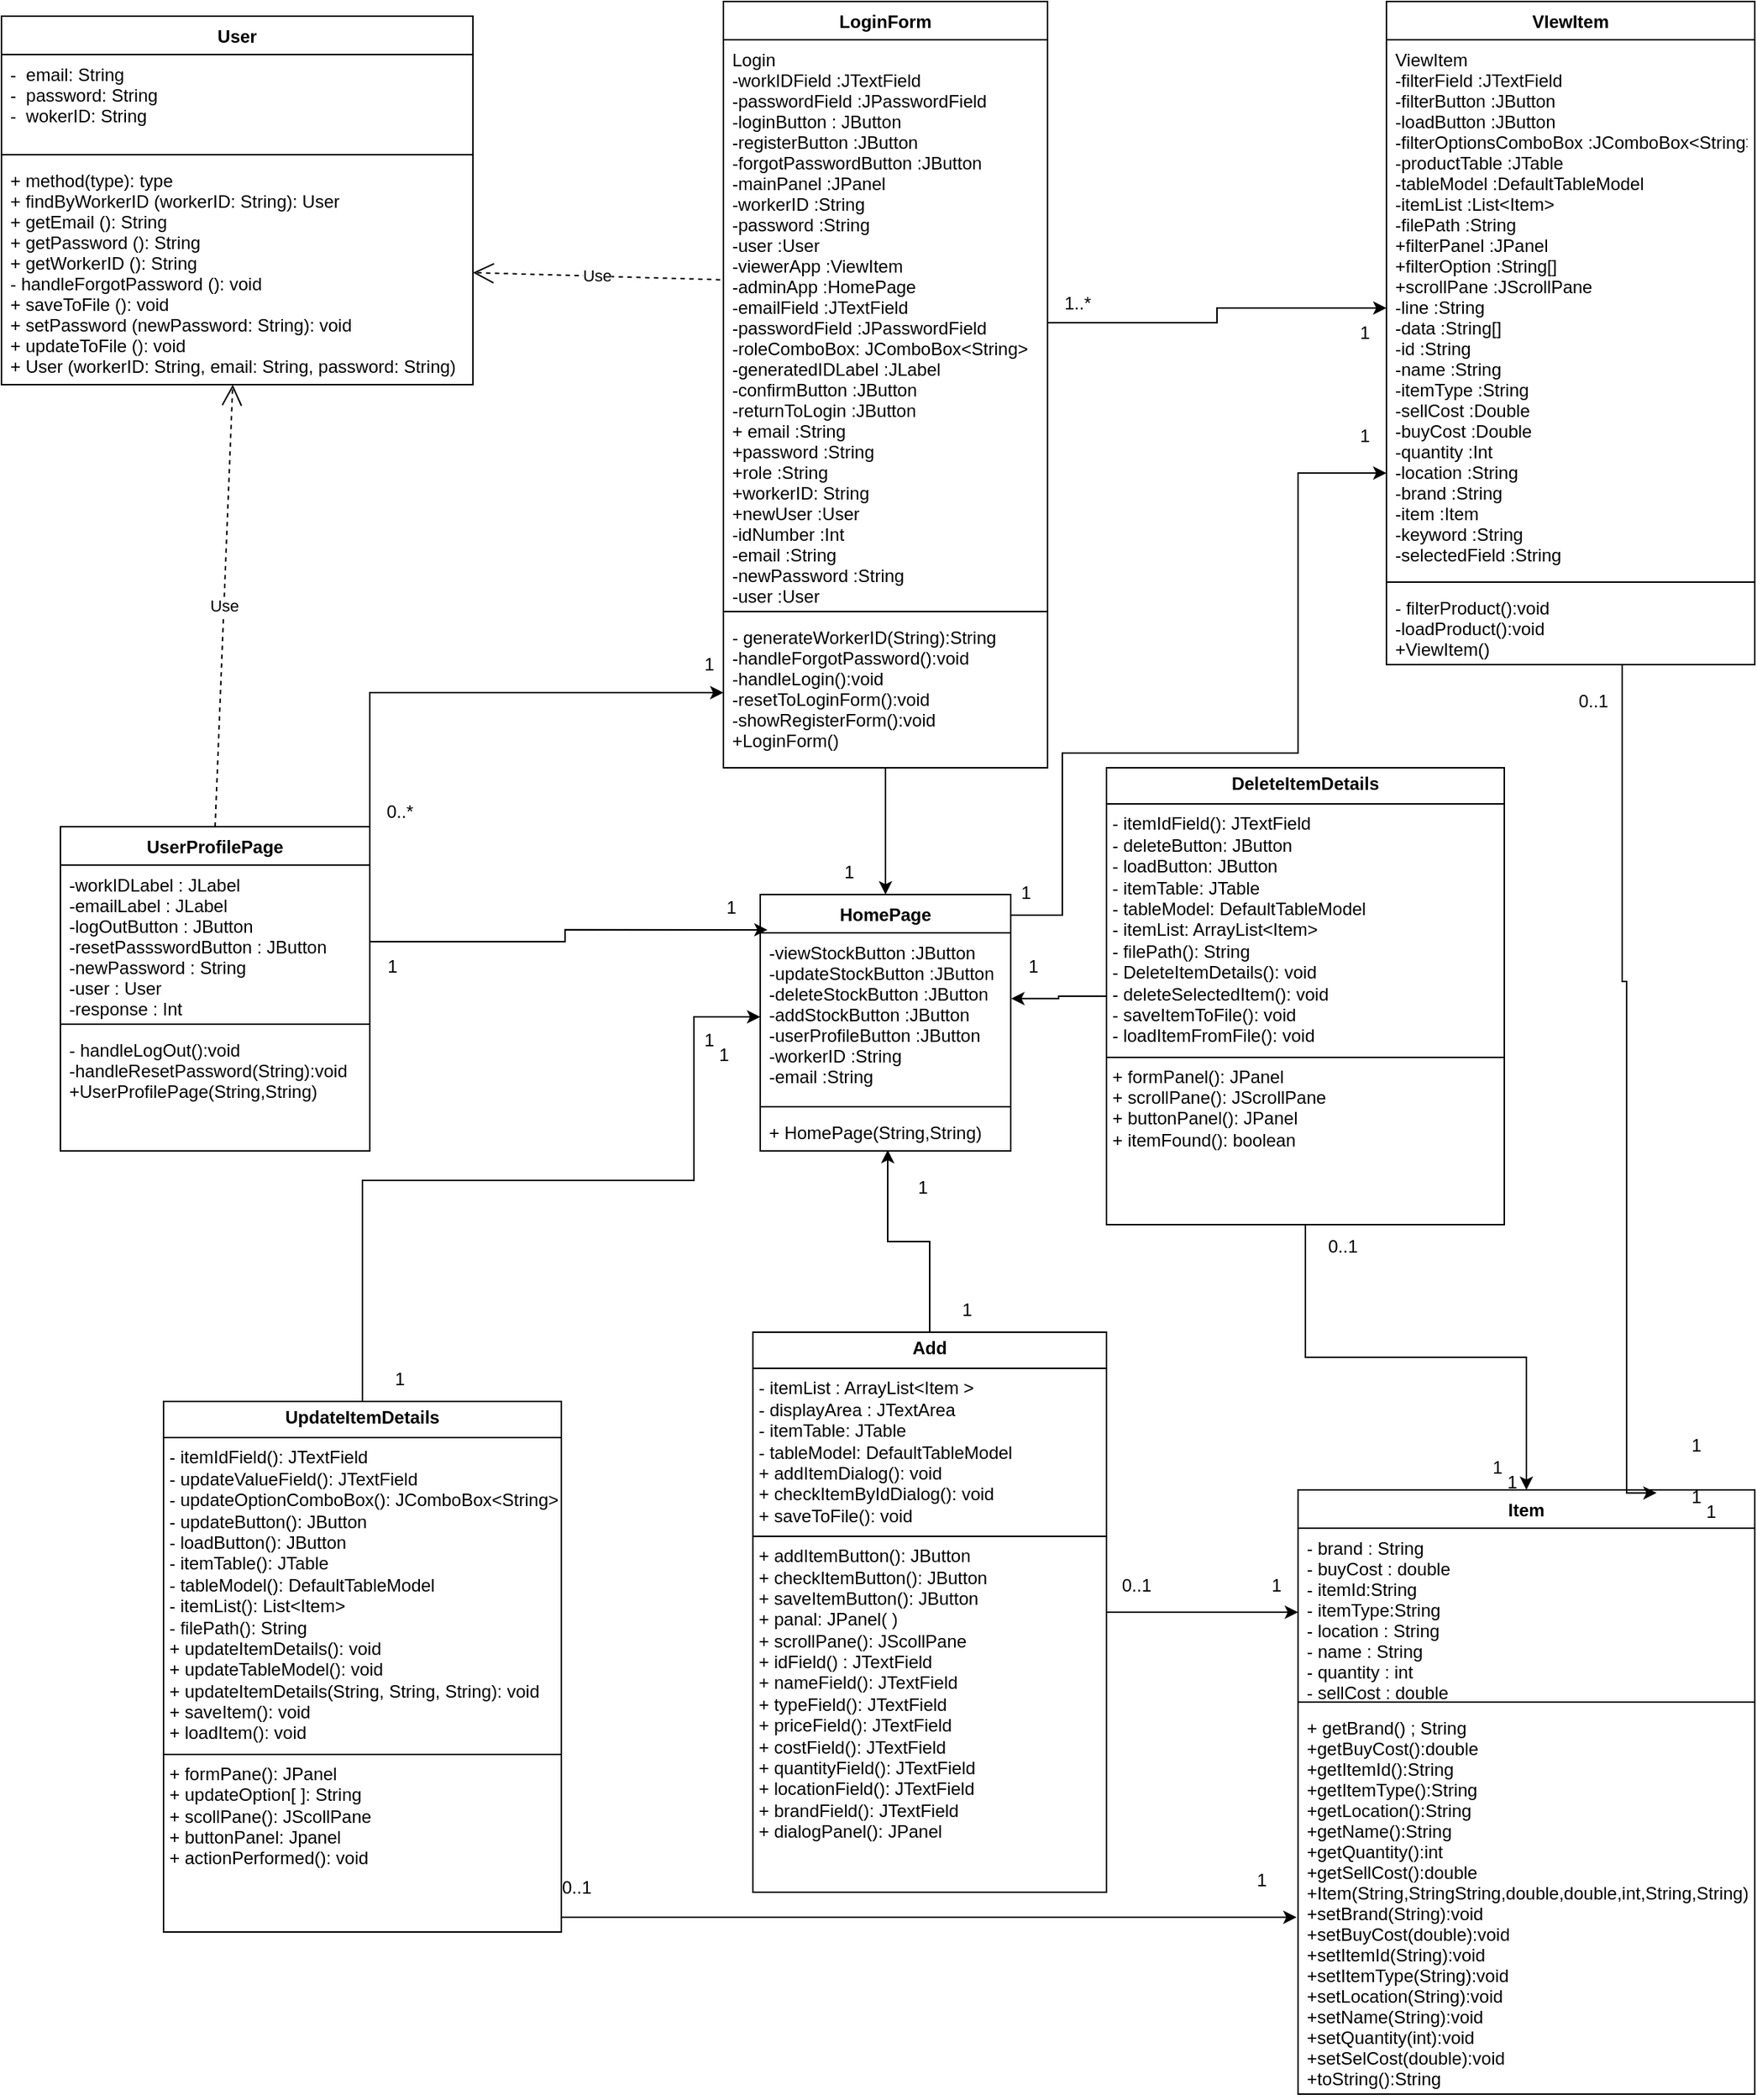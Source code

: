 <mxfile version="20.8.10" type="device"><diagram name="第 1 页" id="_IqfNhb1Zd_cOcP1Reum"><mxGraphModel dx="2035" dy="1252" grid="1" gridSize="10" guides="1" tooltips="1" connect="1" arrows="1" fold="1" page="1" pageScale="1" pageWidth="1100" pageHeight="850" math="0" shadow="0"><root><mxCell id="0"/><mxCell id="1" parent="0"/><mxCell id="O77KhT_HxwX53pCndX0t-54" style="edgeStyle=orthogonalEdgeStyle;rounded=0;orthogonalLoop=1;jettySize=auto;html=1;exitX=0.5;exitY=1;exitDx=0;exitDy=0;" edge="1" parent="1" source="O77KhT_HxwX53pCndX0t-10" target="O77KhT_HxwX53pCndX0t-35"><mxGeometry relative="1" as="geometry"/></mxCell><mxCell id="O77KhT_HxwX53pCndX0t-10" value="LoginForm" style="swimlane;fontStyle=1;align=center;verticalAlign=top;childLayout=stackLayout;horizontal=1;startSize=26;horizontalStack=0;resizeParent=1;resizeParentMax=0;resizeLast=0;collapsible=1;marginBottom=0;" vertex="1" parent="1"><mxGeometry x="520" y="50" width="220" height="520" as="geometry"/></mxCell><mxCell id="O77KhT_HxwX53pCndX0t-11" value="Login&#10;-workIDField :JTextField&#10;-passwordField :JPasswordField&#10;-loginButton : JButton&#10;-registerButton :JButton&#10;-forgotPasswordButton :JButton&#10;-mainPanel :JPanel&#10;-workerID :String&#10;-password :String&#10;-user :User&#10;-viewerApp :ViewItem&#10;-adminApp :HomePage&#10;-emailField :JTextField&#10;-passwordField :JPasswordField&#10;-roleComboBox: JComboBox&lt;String&gt; &#10;-generatedIDLabel :JLabel&#10;-confirmButton :JButton&#10;-returnToLogin :JButton&#10;+ email :String&#10;+password :String&#10;+role :String&#10;+workerID: String&#10;+newUser :User&#10;-idNumber :Int&#10;-email :String&#10;-newPassword :String&#10;-user :User" style="text;strokeColor=none;fillColor=none;align=left;verticalAlign=top;spacingLeft=4;spacingRight=4;overflow=hidden;rotatable=0;points=[[0,0.5],[1,0.5]];portConstraint=eastwest;" vertex="1" parent="O77KhT_HxwX53pCndX0t-10"><mxGeometry y="26" width="220" height="384" as="geometry"/></mxCell><mxCell id="O77KhT_HxwX53pCndX0t-12" value="" style="line;strokeWidth=1;fillColor=none;align=left;verticalAlign=middle;spacingTop=-1;spacingLeft=3;spacingRight=3;rotatable=0;labelPosition=right;points=[];portConstraint=eastwest;strokeColor=inherit;" vertex="1" parent="O77KhT_HxwX53pCndX0t-10"><mxGeometry y="410" width="220" height="8" as="geometry"/></mxCell><mxCell id="O77KhT_HxwX53pCndX0t-13" value="- generateWorkerID(String):String&#10;-handleForgotPassword():void&#10;-handleLogin():void&#10;-resetToLoginForm():void&#10;-showRegisterForm():void&#10;+LoginForm()" style="text;strokeColor=none;fillColor=none;align=left;verticalAlign=top;spacingLeft=4;spacingRight=4;overflow=hidden;rotatable=0;points=[[0,0.5],[1,0.5]];portConstraint=eastwest;" vertex="1" parent="O77KhT_HxwX53pCndX0t-10"><mxGeometry y="418" width="220" height="102" as="geometry"/></mxCell><mxCell id="O77KhT_HxwX53pCndX0t-52" style="edgeStyle=orthogonalEdgeStyle;rounded=0;orthogonalLoop=1;jettySize=auto;html=1;exitX=1;exitY=0;exitDx=0;exitDy=0;entryX=0;entryY=0.5;entryDx=0;entryDy=0;" edge="1" parent="1" source="O77KhT_HxwX53pCndX0t-14" target="O77KhT_HxwX53pCndX0t-13"><mxGeometry relative="1" as="geometry"/></mxCell><mxCell id="O77KhT_HxwX53pCndX0t-14" value="UserProfilePage" style="swimlane;fontStyle=1;align=center;verticalAlign=top;childLayout=stackLayout;horizontal=1;startSize=26;horizontalStack=0;resizeParent=1;resizeParentMax=0;resizeLast=0;collapsible=1;marginBottom=0;" vertex="1" parent="1"><mxGeometry x="70" y="610" width="210" height="220" as="geometry"/></mxCell><mxCell id="O77KhT_HxwX53pCndX0t-15" value="-workIDLabel : JLabel&#10;-emailLabel : JLabel&#10;-logOutButton : JButton&#10;-resetPassswordButton : JButton&#10;-newPassword : String&#10;-user : User&#10;-response : Int" style="text;strokeColor=none;fillColor=none;align=left;verticalAlign=top;spacingLeft=4;spacingRight=4;overflow=hidden;rotatable=0;points=[[0,0.5],[1,0.5]];portConstraint=eastwest;" vertex="1" parent="O77KhT_HxwX53pCndX0t-14"><mxGeometry y="26" width="210" height="104" as="geometry"/></mxCell><mxCell id="O77KhT_HxwX53pCndX0t-16" value="" style="line;strokeWidth=1;fillColor=none;align=left;verticalAlign=middle;spacingTop=-1;spacingLeft=3;spacingRight=3;rotatable=0;labelPosition=right;points=[];portConstraint=eastwest;strokeColor=inherit;" vertex="1" parent="O77KhT_HxwX53pCndX0t-14"><mxGeometry y="130" width="210" height="8" as="geometry"/></mxCell><mxCell id="O77KhT_HxwX53pCndX0t-17" value="- handleLogOut():void&#10;-handleResetPassword(String):void&#10;+UserProfilePage(String,String)" style="text;strokeColor=none;fillColor=none;align=left;verticalAlign=top;spacingLeft=4;spacingRight=4;overflow=hidden;rotatable=0;points=[[0,0.5],[1,0.5]];portConstraint=eastwest;" vertex="1" parent="O77KhT_HxwX53pCndX0t-14"><mxGeometry y="138" width="210" height="82" as="geometry"/></mxCell><mxCell id="O77KhT_HxwX53pCndX0t-19" value="Item" style="swimlane;fontStyle=1;align=center;verticalAlign=top;childLayout=stackLayout;horizontal=1;startSize=26;horizontalStack=0;resizeParent=1;resizeParentMax=0;resizeLast=0;collapsible=1;marginBottom=0;" vertex="1" parent="1"><mxGeometry x="910" y="1060" width="310" height="410" as="geometry"/></mxCell><mxCell id="O77KhT_HxwX53pCndX0t-20" value="- brand : String&#10;- buyCost : double&#10;- itemId:String&#10;- itemType:String&#10;- location : String&#10;- name : String&#10;- quantity : int&#10;- sellCost : double" style="text;strokeColor=none;fillColor=none;align=left;verticalAlign=top;spacingLeft=4;spacingRight=4;overflow=hidden;rotatable=0;points=[[0,0.5],[1,0.5]];portConstraint=eastwest;" vertex="1" parent="O77KhT_HxwX53pCndX0t-19"><mxGeometry y="26" width="310" height="114" as="geometry"/></mxCell><mxCell id="O77KhT_HxwX53pCndX0t-21" value="" style="line;strokeWidth=1;fillColor=none;align=left;verticalAlign=middle;spacingTop=-1;spacingLeft=3;spacingRight=3;rotatable=0;labelPosition=right;points=[];portConstraint=eastwest;strokeColor=inherit;" vertex="1" parent="O77KhT_HxwX53pCndX0t-19"><mxGeometry y="140" width="310" height="8" as="geometry"/></mxCell><mxCell id="O77KhT_HxwX53pCndX0t-22" value="+ getBrand() ; String &#10;+getBuyCost():double&#10;+getItemId():String&#10;+getItemType():String&#10;+getLocation():String&#10;+getName():String&#10;+getQuantity():int&#10;+getSellCost():double&#10;+Item(String,StringString,double,double,int,String,String)&#10;+setBrand(String):void&#10;+setBuyCost(double):void&#10;+setItemId(String):void&#10;+setItemType(String):void&#10;+setLocation(String):void&#10;+setName(String):void&#10;+setQuantity(int):void&#10;+setSelCost(double):void&#10;+toString():String" style="text;strokeColor=none;fillColor=none;align=left;verticalAlign=top;spacingLeft=4;spacingRight=4;overflow=hidden;rotatable=0;points=[[0,0.5],[1,0.5]];portConstraint=eastwest;" vertex="1" parent="O77KhT_HxwX53pCndX0t-19"><mxGeometry y="148" width="310" height="262" as="geometry"/></mxCell><mxCell id="O77KhT_HxwX53pCndX0t-81" style="edgeStyle=orthogonalEdgeStyle;rounded=0;orthogonalLoop=1;jettySize=auto;html=1;" edge="1" parent="1" source="O77KhT_HxwX53pCndX0t-35" target="O77KhT_HxwX53pCndX0t-40"><mxGeometry relative="1" as="geometry"><Array as="points"><mxPoint x="750" y="670"/><mxPoint x="750" y="560"/><mxPoint x="910" y="560"/><mxPoint x="910" y="370"/></Array></mxGeometry></mxCell><mxCell id="O77KhT_HxwX53pCndX0t-35" value="HomePage" style="swimlane;fontStyle=1;align=center;verticalAlign=top;childLayout=stackLayout;horizontal=1;startSize=26;horizontalStack=0;resizeParent=1;resizeParentMax=0;resizeLast=0;collapsible=1;marginBottom=0;" vertex="1" parent="1"><mxGeometry x="545" y="656" width="170" height="174" as="geometry"/></mxCell><mxCell id="O77KhT_HxwX53pCndX0t-36" value="-viewStockButton :JButton&#10;-updateStockButton :JButton&#10;-deleteStockButton :JButton&#10;-addStockButton :JButton&#10;-userProfileButton :JButton&#10;-workerID :String&#10;-email :String" style="text;strokeColor=none;fillColor=none;align=left;verticalAlign=top;spacingLeft=4;spacingRight=4;overflow=hidden;rotatable=0;points=[[0,0.5],[1,0.5]];portConstraint=eastwest;" vertex="1" parent="O77KhT_HxwX53pCndX0t-35"><mxGeometry y="26" width="170" height="114" as="geometry"/></mxCell><mxCell id="O77KhT_HxwX53pCndX0t-37" value="" style="line;strokeWidth=1;fillColor=none;align=left;verticalAlign=middle;spacingTop=-1;spacingLeft=3;spacingRight=3;rotatable=0;labelPosition=right;points=[];portConstraint=eastwest;strokeColor=inherit;" vertex="1" parent="O77KhT_HxwX53pCndX0t-35"><mxGeometry y="140" width="170" height="8" as="geometry"/></mxCell><mxCell id="O77KhT_HxwX53pCndX0t-38" value="+ HomePage(String,String)" style="text;strokeColor=none;fillColor=none;align=left;verticalAlign=top;spacingLeft=4;spacingRight=4;overflow=hidden;rotatable=0;points=[[0,0.5],[1,0.5]];portConstraint=eastwest;" vertex="1" parent="O77KhT_HxwX53pCndX0t-35"><mxGeometry y="148" width="170" height="26" as="geometry"/></mxCell><mxCell id="O77KhT_HxwX53pCndX0t-56" style="edgeStyle=orthogonalEdgeStyle;rounded=0;orthogonalLoop=1;jettySize=auto;html=1;entryX=0.785;entryY=0.005;entryDx=0;entryDy=0;entryPerimeter=0;" edge="1" parent="1" source="O77KhT_HxwX53pCndX0t-39" target="O77KhT_HxwX53pCndX0t-19"><mxGeometry relative="1" as="geometry"><Array as="points"><mxPoint x="1130" y="715"/><mxPoint x="1133" y="715"/></Array></mxGeometry></mxCell><mxCell id="O77KhT_HxwX53pCndX0t-39" value="VIewItem" style="swimlane;fontStyle=1;align=center;verticalAlign=top;childLayout=stackLayout;horizontal=1;startSize=26;horizontalStack=0;resizeParent=1;resizeParentMax=0;resizeLast=0;collapsible=1;marginBottom=0;" vertex="1" parent="1"><mxGeometry x="970" y="50" width="250" height="450" as="geometry"/></mxCell><mxCell id="O77KhT_HxwX53pCndX0t-40" value="ViewItem&#10;-filterField :JTextField&#10;-filterButton :JButton&#10;-loadButton :JButton&#10;-filterOptionsComboBox :JComboBox&lt;String&gt;&#10;-productTable :JTable&#10;-tableModel :DefaultTableModel&#10;-itemList :List&lt;Item&gt;&#10;-filePath :String&#10;+filterPanel :JPanel&#10;+filterOption :String[]&#10;+scrollPane :JScrollPane&#10;-line :String&#10;-data :String[]&#10;-id :String&#10;-name :String&#10;-itemType :String&#10;-sellCost :Double&#10;-buyCost :Double&#10;-quantity :Int&#10;-location :String&#10;-brand :String&#10;-item :Item&#10;-keyword :String&#10;-selectedField :String" style="text;strokeColor=none;fillColor=none;align=left;verticalAlign=top;spacingLeft=4;spacingRight=4;overflow=hidden;rotatable=0;points=[[0,0.5],[1,0.5]];portConstraint=eastwest;" vertex="1" parent="O77KhT_HxwX53pCndX0t-39"><mxGeometry y="26" width="250" height="364" as="geometry"/></mxCell><mxCell id="O77KhT_HxwX53pCndX0t-41" value="" style="line;strokeWidth=1;fillColor=none;align=left;verticalAlign=middle;spacingTop=-1;spacingLeft=3;spacingRight=3;rotatable=0;labelPosition=right;points=[];portConstraint=eastwest;strokeColor=inherit;" vertex="1" parent="O77KhT_HxwX53pCndX0t-39"><mxGeometry y="390" width="250" height="8" as="geometry"/></mxCell><mxCell id="O77KhT_HxwX53pCndX0t-42" value="- filterProduct():void&#10;-loadProduct():void&#10;+ViewItem()" style="text;strokeColor=none;fillColor=none;align=left;verticalAlign=top;spacingLeft=4;spacingRight=4;overflow=hidden;rotatable=0;points=[[0,0.5],[1,0.5]];portConstraint=eastwest;" vertex="1" parent="O77KhT_HxwX53pCndX0t-39"><mxGeometry y="398" width="250" height="52" as="geometry"/></mxCell><mxCell id="O77KhT_HxwX53pCndX0t-43" value="User" style="swimlane;fontStyle=1;align=center;verticalAlign=top;childLayout=stackLayout;horizontal=1;startSize=26;horizontalStack=0;resizeParent=1;resizeParentMax=0;resizeLast=0;collapsible=1;marginBottom=0;" vertex="1" parent="1"><mxGeometry x="30" y="60" width="320" height="250" as="geometry"/></mxCell><mxCell id="O77KhT_HxwX53pCndX0t-44" value="-  email: String&#10;-  password: String&#10;-  wokerID: String" style="text;strokeColor=none;fillColor=none;align=left;verticalAlign=top;spacingLeft=4;spacingRight=4;overflow=hidden;rotatable=0;points=[[0,0.5],[1,0.5]];portConstraint=eastwest;" vertex="1" parent="O77KhT_HxwX53pCndX0t-43"><mxGeometry y="26" width="320" height="64" as="geometry"/></mxCell><mxCell id="O77KhT_HxwX53pCndX0t-45" value="" style="line;strokeWidth=1;fillColor=none;align=left;verticalAlign=middle;spacingTop=-1;spacingLeft=3;spacingRight=3;rotatable=0;labelPosition=right;points=[];portConstraint=eastwest;strokeColor=inherit;" vertex="1" parent="O77KhT_HxwX53pCndX0t-43"><mxGeometry y="90" width="320" height="8" as="geometry"/></mxCell><mxCell id="O77KhT_HxwX53pCndX0t-46" value="+ method(type): type&#10;+ findByWorkerID (workerID: String): User&#10;+ getEmail (): String&#10;+ getPassword (): String&#10;+ getWorkerID (): String&#10;- handleForgotPassword (): void&#10;+ saveToFile (): void&#10;+ setPassword (newPassword: String): void&#10;+ updateToFile (): void&#10;+ User (workerID: String, email: String, password: String)" style="text;strokeColor=none;fillColor=none;align=left;verticalAlign=top;spacingLeft=4;spacingRight=4;overflow=hidden;rotatable=0;points=[[0,0.5],[1,0.5]];portConstraint=eastwest;" vertex="1" parent="O77KhT_HxwX53pCndX0t-43"><mxGeometry y="98" width="320" height="152" as="geometry"/></mxCell><mxCell id="O77KhT_HxwX53pCndX0t-50" value="Use" style="endArrow=open;endSize=12;dashed=1;html=1;rounded=0;entryX=1;entryY=0.5;entryDx=0;entryDy=0;exitX=-0.01;exitY=0.424;exitDx=0;exitDy=0;exitPerimeter=0;" edge="1" parent="1" source="O77KhT_HxwX53pCndX0t-11" target="O77KhT_HxwX53pCndX0t-46"><mxGeometry width="160" relative="1" as="geometry"><mxPoint x="290" y="470" as="sourcePoint"/><mxPoint x="450" y="470" as="targetPoint"/></mxGeometry></mxCell><mxCell id="O77KhT_HxwX53pCndX0t-51" value="Use" style="endArrow=open;endSize=12;dashed=1;html=1;rounded=0;exitX=0.5;exitY=0;exitDx=0;exitDy=0;" edge="1" parent="1" source="O77KhT_HxwX53pCndX0t-14" target="O77KhT_HxwX53pCndX0t-46"><mxGeometry width="160" relative="1" as="geometry"><mxPoint x="180" y="490" as="sourcePoint"/><mxPoint x="340" y="490" as="targetPoint"/></mxGeometry></mxCell><mxCell id="O77KhT_HxwX53pCndX0t-55" style="edgeStyle=orthogonalEdgeStyle;rounded=0;orthogonalLoop=1;jettySize=auto;html=1;entryX=0;entryY=0.5;entryDx=0;entryDy=0;" edge="1" parent="1" source="O77KhT_HxwX53pCndX0t-11" target="O77KhT_HxwX53pCndX0t-40"><mxGeometry relative="1" as="geometry"/></mxCell><mxCell id="O77KhT_HxwX53pCndX0t-57" value="1..*" style="text;html=1;align=center;verticalAlign=middle;resizable=0;points=[];autosize=1;strokeColor=none;fillColor=none;" vertex="1" parent="1"><mxGeometry x="740" y="240" width="40" height="30" as="geometry"/></mxCell><mxCell id="O77KhT_HxwX53pCndX0t-58" value="1" style="text;html=1;align=center;verticalAlign=middle;resizable=0;points=[];autosize=1;strokeColor=none;fillColor=none;" vertex="1" parent="1"><mxGeometry x="940" y="260" width="30" height="30" as="geometry"/></mxCell><mxCell id="O77KhT_HxwX53pCndX0t-59" value="0..1" style="text;html=1;align=center;verticalAlign=middle;resizable=0;points=[];autosize=1;strokeColor=none;fillColor=none;" vertex="1" parent="1"><mxGeometry x="1090" y="510" width="40" height="30" as="geometry"/></mxCell><mxCell id="O77KhT_HxwX53pCndX0t-66" style="edgeStyle=orthogonalEdgeStyle;rounded=0;orthogonalLoop=1;jettySize=auto;html=1;" edge="1" parent="1" source="O77KhT_HxwX53pCndX0t-60" target="O77KhT_HxwX53pCndX0t-20"><mxGeometry relative="1" as="geometry"/></mxCell><mxCell id="O77KhT_HxwX53pCndX0t-70" style="edgeStyle=orthogonalEdgeStyle;rounded=0;orthogonalLoop=1;jettySize=auto;html=1;entryX=0.509;entryY=0.974;entryDx=0;entryDy=0;entryPerimeter=0;" edge="1" parent="1" source="O77KhT_HxwX53pCndX0t-60" target="O77KhT_HxwX53pCndX0t-38"><mxGeometry relative="1" as="geometry"/></mxCell><mxCell id="O77KhT_HxwX53pCndX0t-60" value="&lt;p style=&quot;margin:0px;margin-top:4px;text-align:center;&quot;&gt;&lt;b&gt;Add&lt;/b&gt;&lt;/p&gt;&lt;hr size=&quot;1&quot; style=&quot;border-style:solid;&quot;&gt;&lt;p style=&quot;margin:0px;margin-left:4px;&quot;&gt;- itemList : ArrayList&amp;lt;Item &amp;gt;&lt;/p&gt;&lt;p style=&quot;margin:0px;margin-left:4px;&quot;&gt;- displayArea : JTextArea&lt;/p&gt;&lt;p style=&quot;margin:0px;margin-left:4px;&quot;&gt;- itemTable: JTable&lt;/p&gt;&lt;p style=&quot;margin:0px;margin-left:4px;&quot;&gt;- tableModel: DefaultTableModel&lt;/p&gt;&lt;p style=&quot;margin:0px;margin-left:4px;&quot;&gt;+ addItemDialog(): void&lt;/p&gt;&lt;p style=&quot;margin:0px;margin-left:4px;&quot;&gt;+ checkItemByIdDialog(): void&lt;/p&gt;&lt;p style=&quot;margin:0px;margin-left:4px;&quot;&gt;+ saveToFile(): void&lt;/p&gt;&lt;hr size=&quot;1&quot; style=&quot;border-style:solid;&quot;&gt;&lt;p style=&quot;margin:0px;margin-left:4px;&quot;&gt;+ addItemButton(): JButton&lt;/p&gt;&lt;p style=&quot;margin:0px;margin-left:4px;&quot;&gt;+ checkItemButton(): JButton&lt;/p&gt;&lt;p style=&quot;margin:0px;margin-left:4px;&quot;&gt;+ saveItemButton(): JButton&lt;/p&gt;&lt;p style=&quot;margin:0px;margin-left:4px;&quot;&gt;+ panal: JPanel( )&lt;/p&gt;&lt;p style=&quot;margin:0px;margin-left:4px;&quot;&gt;+ scrollPane(): JScollPane&lt;/p&gt;&lt;p style=&quot;margin:0px;margin-left:4px;&quot;&gt;+ idField() : JTextField&lt;/p&gt;&lt;p style=&quot;margin:0px;margin-left:4px;&quot;&gt;+ nameField():&amp;nbsp;&lt;span style=&quot;background-color: initial;&quot;&gt;JTextField&lt;/span&gt;&lt;/p&gt;&lt;p style=&quot;margin:0px;margin-left:4px;&quot;&gt;&lt;span style=&quot;background-color: initial;&quot;&gt;+ typeField():&amp;nbsp;&lt;/span&gt;&lt;span style=&quot;background-color: initial;&quot;&gt;JTextField&lt;/span&gt;&lt;/p&gt;&lt;p style=&quot;margin:0px;margin-left:4px;&quot;&gt;&lt;span style=&quot;background-color: initial;&quot;&gt;+ priceField():&amp;nbsp;&lt;/span&gt;&lt;span style=&quot;background-color: initial;&quot;&gt;JTextField&lt;/span&gt;&lt;/p&gt;&lt;p style=&quot;margin:0px;margin-left:4px;&quot;&gt;&lt;span style=&quot;background-color: initial;&quot;&gt;+ costField():&amp;nbsp;&lt;/span&gt;&lt;span style=&quot;background-color: initial;&quot;&gt;JTextField&lt;/span&gt;&lt;/p&gt;&lt;p style=&quot;margin:0px;margin-left:4px;&quot;&gt;&lt;span style=&quot;background-color: initial;&quot;&gt;+ quantityField():&amp;nbsp;&lt;/span&gt;&lt;span style=&quot;background-color: initial;&quot;&gt;JTextField&lt;/span&gt;&lt;/p&gt;&lt;p style=&quot;margin:0px;margin-left:4px;&quot;&gt;&lt;span style=&quot;background-color: initial;&quot;&gt;+ locationField():&amp;nbsp;&lt;/span&gt;&lt;span style=&quot;background-color: initial;&quot;&gt;JTextField&lt;/span&gt;&lt;span style=&quot;background-color: initial;&quot;&gt;&amp;nbsp;&lt;/span&gt;&lt;/p&gt;&lt;p style=&quot;margin:0px;margin-left:4px;&quot;&gt;&lt;span style=&quot;background-color: initial;&quot;&gt;+ brandField():&amp;nbsp;&lt;/span&gt;&lt;span style=&quot;background-color: initial;&quot;&gt;JTextField&lt;/span&gt;&lt;/p&gt;&lt;p style=&quot;margin:0px;margin-left:4px;&quot;&gt;&lt;span style=&quot;background-color: initial;&quot;&gt;+ dialogPanel(): JPanel&lt;/span&gt;&lt;/p&gt;&lt;p style=&quot;margin:0px;margin-left:4px;&quot;&gt;&lt;br&gt;&lt;/p&gt;" style="verticalAlign=top;align=left;overflow=fill;html=1;whiteSpace=wrap;" vertex="1" parent="1"><mxGeometry x="540" y="953" width="240" height="380" as="geometry"/></mxCell><mxCell id="O77KhT_HxwX53pCndX0t-65" style="edgeStyle=orthogonalEdgeStyle;rounded=0;orthogonalLoop=1;jettySize=auto;html=1;" edge="1" parent="1" source="O77KhT_HxwX53pCndX0t-61" target="O77KhT_HxwX53pCndX0t-19"><mxGeometry relative="1" as="geometry"/></mxCell><mxCell id="O77KhT_HxwX53pCndX0t-71" style="edgeStyle=orthogonalEdgeStyle;rounded=0;orthogonalLoop=1;jettySize=auto;html=1;entryX=1.002;entryY=0.391;entryDx=0;entryDy=0;entryPerimeter=0;" edge="1" parent="1" source="O77KhT_HxwX53pCndX0t-61" target="O77KhT_HxwX53pCndX0t-36"><mxGeometry relative="1" as="geometry"/></mxCell><mxCell id="O77KhT_HxwX53pCndX0t-61" value="&lt;p style=&quot;margin:0px;margin-top:4px;text-align:center;&quot;&gt;&lt;b&gt;DeleteItemDetails&lt;/b&gt;&lt;/p&gt;&lt;hr size=&quot;1&quot; style=&quot;border-style:solid;&quot;&gt;&lt;p style=&quot;margin:0px;margin-left:4px;&quot;&gt;- itemIdField(): JTextField&lt;/p&gt;&lt;p style=&quot;margin:0px;margin-left:4px;&quot;&gt;- deleteButton: JButton&lt;/p&gt;&lt;p style=&quot;margin:0px;margin-left:4px;&quot;&gt;- loadButton: JButton&lt;/p&gt;&lt;p style=&quot;margin:0px;margin-left:4px;&quot;&gt;- itemTable: JTable&lt;/p&gt;&lt;p style=&quot;margin:0px;margin-left:4px;&quot;&gt;- tableModel: DefaultTableModel&lt;/p&gt;&lt;p style=&quot;margin:0px;margin-left:4px;&quot;&gt;- itemList: ArrayList&amp;lt;Item&amp;gt;&lt;/p&gt;&lt;p style=&quot;margin:0px;margin-left:4px;&quot;&gt;- filePath(): String&amp;nbsp;&lt;br&gt;- DeleteItemDetails(): void&lt;/p&gt;&lt;p style=&quot;margin:0px;margin-left:4px;&quot;&gt;- deleteSelectedItem(): void&lt;/p&gt;&lt;p style=&quot;margin:0px;margin-left:4px;&quot;&gt;- saveItemToFile(): void&lt;/p&gt;&lt;p style=&quot;margin:0px;margin-left:4px;&quot;&gt;- loadItemFromFile(): void&lt;/p&gt;&lt;hr size=&quot;1&quot; style=&quot;border-style:solid;&quot;&gt;&lt;p style=&quot;margin:0px;margin-left:4px;&quot;&gt;+ formPanel(): JPanel&lt;/p&gt;&lt;p style=&quot;margin:0px;margin-left:4px;&quot;&gt;+ scrollPane(): JScrollPane&lt;/p&gt;&lt;p style=&quot;margin:0px;margin-left:4px;&quot;&gt;+ buttonPanel(): JPanel&lt;/p&gt;&lt;p style=&quot;margin:0px;margin-left:4px;&quot;&gt;+ itemFound(): boolean&amp;nbsp;&lt;/p&gt;" style="verticalAlign=top;align=left;overflow=fill;html=1;whiteSpace=wrap;" vertex="1" parent="1"><mxGeometry x="780" y="570" width="270" height="310" as="geometry"/></mxCell><mxCell id="O77KhT_HxwX53pCndX0t-69" style="edgeStyle=orthogonalEdgeStyle;rounded=0;orthogonalLoop=1;jettySize=auto;html=1;" edge="1" parent="1" source="O77KhT_HxwX53pCndX0t-62"><mxGeometry relative="1" as="geometry"><mxPoint x="909" y="1350" as="targetPoint"/><Array as="points"><mxPoint x="909" y="1350"/></Array></mxGeometry></mxCell><mxCell id="O77KhT_HxwX53pCndX0t-72" style="edgeStyle=orthogonalEdgeStyle;rounded=0;orthogonalLoop=1;jettySize=auto;html=1;entryX=0;entryY=0.5;entryDx=0;entryDy=0;" edge="1" parent="1" source="O77KhT_HxwX53pCndX0t-62" target="O77KhT_HxwX53pCndX0t-36"><mxGeometry relative="1" as="geometry"><Array as="points"><mxPoint x="275" y="850"/><mxPoint x="500" y="850"/><mxPoint x="500" y="739"/></Array></mxGeometry></mxCell><mxCell id="O77KhT_HxwX53pCndX0t-62" value="&lt;p style=&quot;margin:0px;margin-top:4px;text-align:center;&quot;&gt;&lt;b&gt;UpdateItemDetails&lt;/b&gt;&lt;/p&gt;&lt;hr size=&quot;1&quot; style=&quot;border-style:solid;&quot;&gt;&lt;p style=&quot;margin:0px;margin-left:4px;&quot;&gt;- itemIdField(): JTextField&lt;/p&gt;&lt;p style=&quot;margin:0px;margin-left:4px;&quot;&gt;- updateValueField(): JTextField&lt;/p&gt;&lt;p style=&quot;margin:0px;margin-left:4px;&quot;&gt;- updateOptionComboBox(): JComboBox&amp;lt;String&amp;gt;&lt;/p&gt;&lt;p style=&quot;margin:0px;margin-left:4px;&quot;&gt;- updateButton(): JButton&lt;/p&gt;&lt;p style=&quot;margin:0px;margin-left:4px;&quot;&gt;- loadButton(): JButton&lt;/p&gt;&lt;p style=&quot;margin:0px;margin-left:4px;&quot;&gt;- itemTable(): JTable&lt;/p&gt;&lt;p style=&quot;margin:0px;margin-left:4px;&quot;&gt;- tableModel(): DefaultTableModel&lt;/p&gt;&lt;p style=&quot;margin:0px;margin-left:4px;&quot;&gt;- itemList(): List&amp;lt;Item&amp;gt;&lt;/p&gt;&lt;p style=&quot;margin:0px;margin-left:4px;&quot;&gt;- filePath(): String&lt;/p&gt;&lt;p style=&quot;margin:0px;margin-left:4px;&quot;&gt;+ updateItemDetails(): void&lt;/p&gt;&lt;p style=&quot;margin:0px;margin-left:4px;&quot;&gt;+ updateTableModel(): void&lt;/p&gt;&lt;p style=&quot;margin:0px;margin-left:4px;&quot;&gt;+ updateItemDetails(String, String, String): void&lt;/p&gt;&lt;p style=&quot;margin:0px;margin-left:4px;&quot;&gt;+ saveItem(): void&lt;/p&gt;&lt;p style=&quot;margin:0px;margin-left:4px;&quot;&gt;+ loadItem(): void&lt;/p&gt;&lt;hr size=&quot;1&quot; style=&quot;border-style:solid;&quot;&gt;&lt;p style=&quot;margin:0px;margin-left:4px;&quot;&gt;+ formPane(): JPanel&lt;/p&gt;&lt;p style=&quot;margin:0px;margin-left:4px;&quot;&gt;+ updateOption[ ]: String&lt;/p&gt;&lt;p style=&quot;margin:0px;margin-left:4px;&quot;&gt;+ scollPane(): JScollPane&lt;/p&gt;&lt;p style=&quot;margin:0px;margin-left:4px;&quot;&gt;+ buttonPanel: Jpanel&lt;/p&gt;&lt;p style=&quot;margin:0px;margin-left:4px;&quot;&gt;+ actionPerformed(): void&lt;/p&gt;&lt;p style=&quot;margin:0px;margin-left:4px;&quot;&gt;&amp;nbsp;&lt;/p&gt;" style="verticalAlign=top;align=left;overflow=fill;html=1;whiteSpace=wrap;" vertex="1" parent="1"><mxGeometry x="140" y="1000" width="270" height="360" as="geometry"/></mxCell><mxCell id="O77KhT_HxwX53pCndX0t-64" value="1" style="text;html=1;align=center;verticalAlign=middle;resizable=0;points=[];autosize=1;strokeColor=none;fillColor=none;" vertex="1" parent="1"><mxGeometry x="1165" y="1015" width="30" height="30" as="geometry"/></mxCell><mxCell id="O77KhT_HxwX53pCndX0t-73" value="1" style="text;html=1;align=center;verticalAlign=middle;resizable=0;points=[];autosize=1;strokeColor=none;fillColor=none;" vertex="1" parent="1"><mxGeometry x="495" y="485" width="30" height="30" as="geometry"/></mxCell><mxCell id="O77KhT_HxwX53pCndX0t-74" value="1" style="text;html=1;align=center;verticalAlign=middle;resizable=0;points=[];autosize=1;strokeColor=none;fillColor=none;" vertex="1" parent="1"><mxGeometry x="590" y="626" width="30" height="30" as="geometry"/></mxCell><mxCell id="O77KhT_HxwX53pCndX0t-78" value="1" style="text;html=1;align=center;verticalAlign=middle;resizable=0;points=[];autosize=1;strokeColor=none;fillColor=none;" vertex="1" parent="1"><mxGeometry x="715" y="690" width="30" height="30" as="geometry"/></mxCell><mxCell id="O77KhT_HxwX53pCndX0t-79" value="1" style="text;html=1;align=center;verticalAlign=middle;resizable=0;points=[];autosize=1;strokeColor=none;fillColor=none;" vertex="1" parent="1"><mxGeometry x="640" y="840" width="30" height="30" as="geometry"/></mxCell><mxCell id="O77KhT_HxwX53pCndX0t-80" value="1" style="text;html=1;align=center;verticalAlign=middle;resizable=0;points=[];autosize=1;strokeColor=none;fillColor=none;" vertex="1" parent="1"><mxGeometry x="495" y="740" width="30" height="30" as="geometry"/></mxCell><mxCell id="O77KhT_HxwX53pCndX0t-82" value="1" style="text;html=1;align=center;verticalAlign=middle;resizable=0;points=[];autosize=1;strokeColor=none;fillColor=none;" vertex="1" parent="1"><mxGeometry x="710" y="640" width="30" height="30" as="geometry"/></mxCell><mxCell id="O77KhT_HxwX53pCndX0t-83" style="edgeStyle=orthogonalEdgeStyle;rounded=0;orthogonalLoop=1;jettySize=auto;html=1;entryX=0.029;entryY=-0.018;entryDx=0;entryDy=0;entryPerimeter=0;" edge="1" parent="1" source="O77KhT_HxwX53pCndX0t-15" target="O77KhT_HxwX53pCndX0t-36"><mxGeometry relative="1" as="geometry"/></mxCell><mxCell id="O77KhT_HxwX53pCndX0t-84" value="1" style="text;html=1;align=center;verticalAlign=middle;resizable=0;points=[];autosize=1;strokeColor=none;fillColor=none;" vertex="1" parent="1"><mxGeometry x="510" y="650" width="30" height="30" as="geometry"/></mxCell><mxCell id="O77KhT_HxwX53pCndX0t-85" value="1" style="text;html=1;align=center;verticalAlign=middle;resizable=0;points=[];autosize=1;strokeColor=none;fillColor=none;" vertex="1" parent="1"><mxGeometry x="280" y="690" width="30" height="30" as="geometry"/></mxCell><mxCell id="O77KhT_HxwX53pCndX0t-86" value="0..*" style="text;html=1;align=center;verticalAlign=middle;resizable=0;points=[];autosize=1;strokeColor=none;fillColor=none;" vertex="1" parent="1"><mxGeometry x="280" y="585" width="40" height="30" as="geometry"/></mxCell><mxCell id="O77KhT_HxwX53pCndX0t-87" value="1" style="text;html=1;align=center;verticalAlign=middle;resizable=0;points=[];autosize=1;strokeColor=none;fillColor=none;" vertex="1" parent="1"><mxGeometry x="940" y="330" width="30" height="30" as="geometry"/></mxCell><mxCell id="O77KhT_HxwX53pCndX0t-88" value="1" style="text;html=1;align=center;verticalAlign=middle;resizable=0;points=[];autosize=1;strokeColor=none;fillColor=none;" vertex="1" parent="1"><mxGeometry x="1165" y="1050" width="30" height="30" as="geometry"/></mxCell><mxCell id="O77KhT_HxwX53pCndX0t-89" value="1" style="text;html=1;align=center;verticalAlign=middle;resizable=0;points=[];autosize=1;strokeColor=none;fillColor=none;" vertex="1" parent="1"><mxGeometry x="1175" y="1060" width="30" height="30" as="geometry"/></mxCell><mxCell id="O77KhT_HxwX53pCndX0t-90" value="1" style="text;html=1;align=center;verticalAlign=middle;resizable=0;points=[];autosize=1;strokeColor=none;fillColor=none;" vertex="1" parent="1"><mxGeometry x="1030" y="1030" width="30" height="30" as="geometry"/></mxCell><mxCell id="O77KhT_HxwX53pCndX0t-91" value="1" style="text;html=1;align=center;verticalAlign=middle;resizable=0;points=[];autosize=1;strokeColor=none;fillColor=none;" vertex="1" parent="1"><mxGeometry x="1040" y="1040" width="30" height="30" as="geometry"/></mxCell><mxCell id="O77KhT_HxwX53pCndX0t-92" value="1" style="text;html=1;align=center;verticalAlign=middle;resizable=0;points=[];autosize=1;strokeColor=none;fillColor=none;" vertex="1" parent="1"><mxGeometry x="880" y="1110" width="30" height="30" as="geometry"/></mxCell><mxCell id="O77KhT_HxwX53pCndX0t-93" value="1" style="text;html=1;align=center;verticalAlign=middle;resizable=0;points=[];autosize=1;strokeColor=none;fillColor=none;" vertex="1" parent="1"><mxGeometry x="870" y="1310" width="30" height="30" as="geometry"/></mxCell><mxCell id="O77KhT_HxwX53pCndX0t-94" value="0..1" style="text;html=1;align=center;verticalAlign=middle;resizable=0;points=[];autosize=1;strokeColor=none;fillColor=none;" vertex="1" parent="1"><mxGeometry x="400" y="1315" width="40" height="30" as="geometry"/></mxCell><mxCell id="O77KhT_HxwX53pCndX0t-95" value="0..1" style="text;html=1;align=center;verticalAlign=middle;resizable=0;points=[];autosize=1;strokeColor=none;fillColor=none;" vertex="1" parent="1"><mxGeometry x="780" y="1110" width="40" height="30" as="geometry"/></mxCell><mxCell id="O77KhT_HxwX53pCndX0t-96" value="0..1" style="text;html=1;align=center;verticalAlign=middle;resizable=0;points=[];autosize=1;strokeColor=none;fillColor=none;" vertex="1" parent="1"><mxGeometry x="920" y="880" width="40" height="30" as="geometry"/></mxCell><mxCell id="O77KhT_HxwX53pCndX0t-97" value="1" style="text;html=1;align=center;verticalAlign=middle;resizable=0;points=[];autosize=1;strokeColor=none;fillColor=none;" vertex="1" parent="1"><mxGeometry x="505" y="750" width="30" height="30" as="geometry"/></mxCell><mxCell id="O77KhT_HxwX53pCndX0t-98" value="1" style="text;html=1;align=center;verticalAlign=middle;resizable=0;points=[];autosize=1;strokeColor=none;fillColor=none;" vertex="1" parent="1"><mxGeometry x="285" y="970" width="30" height="30" as="geometry"/></mxCell><mxCell id="O77KhT_HxwX53pCndX0t-99" value="1" style="text;html=1;align=center;verticalAlign=middle;resizable=0;points=[];autosize=1;strokeColor=none;fillColor=none;" vertex="1" parent="1"><mxGeometry x="670" y="923" width="30" height="30" as="geometry"/></mxCell></root></mxGraphModel></diagram></mxfile>
